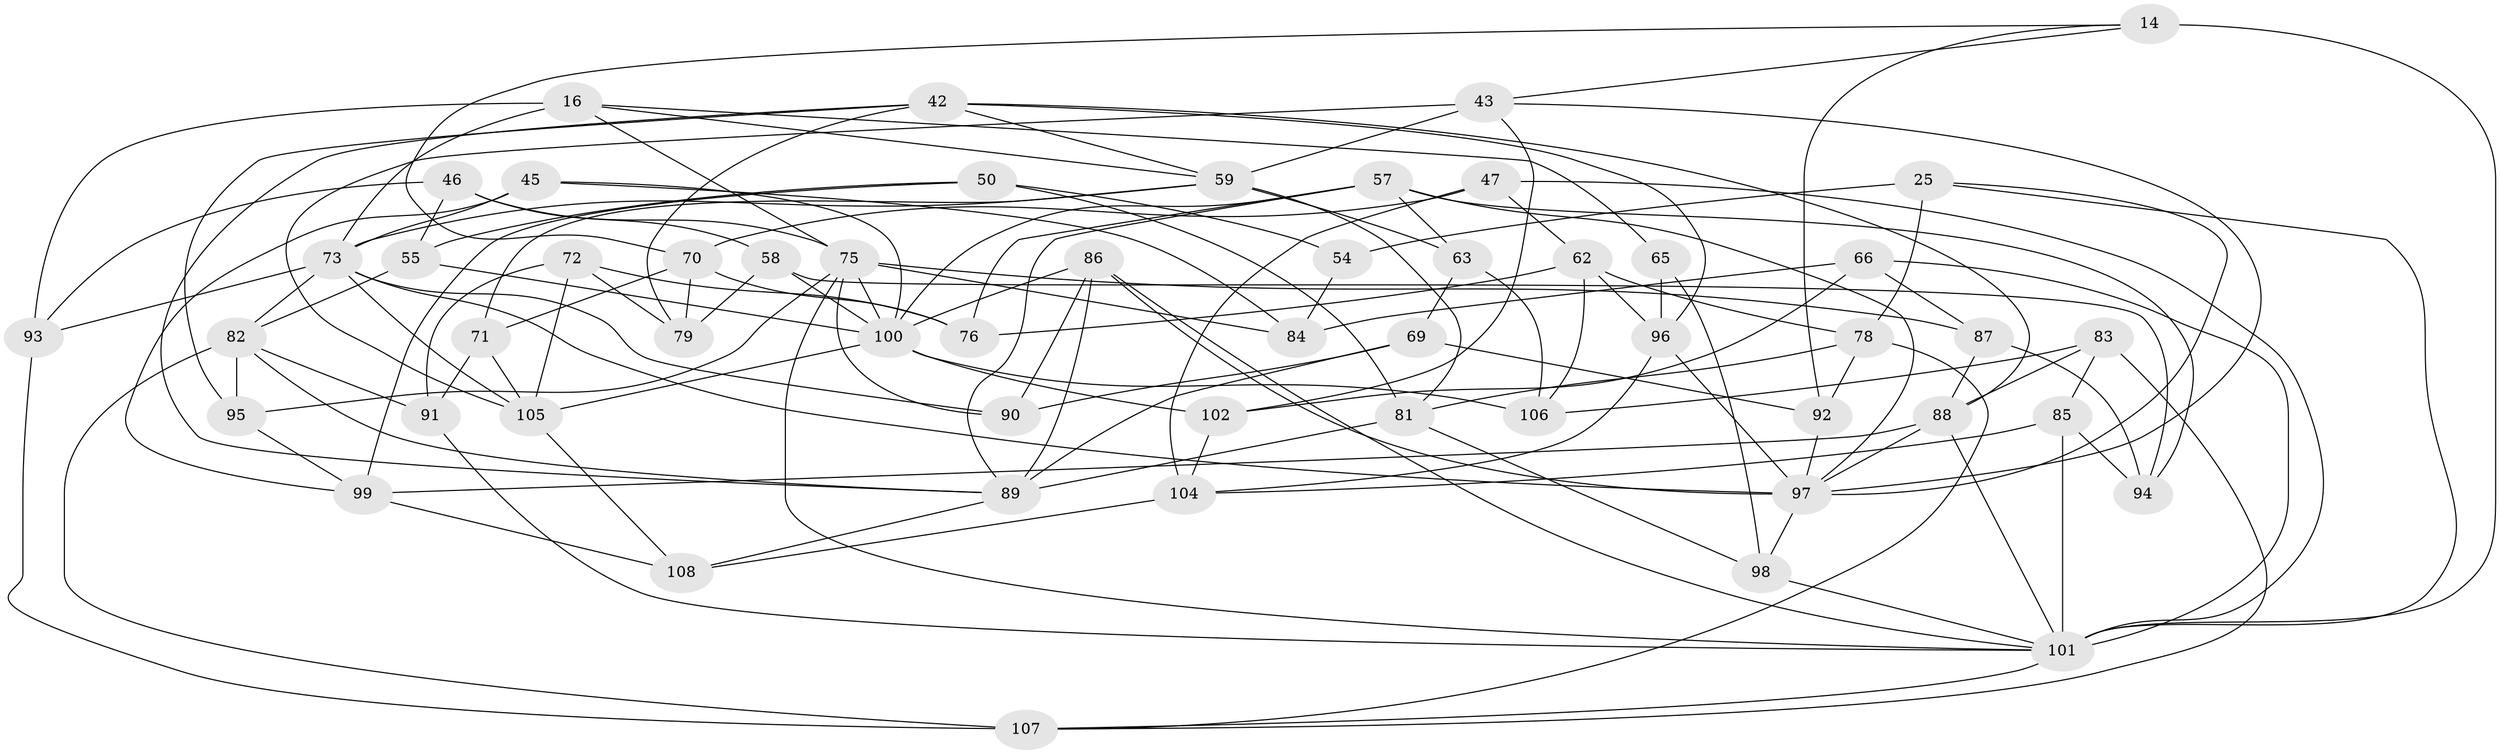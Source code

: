 // original degree distribution, {4: 1.0}
// Generated by graph-tools (version 1.1) at 2025/01/03/04/25 22:01:03]
// undirected, 54 vertices, 133 edges
graph export_dot {
graph [start="1"]
  node [color=gray90,style=filled];
  14 [super="+13"];
  16 [super="+1"];
  25 [super="+6"];
  42 [super="+41"];
  43 [super="+23"];
  45;
  46;
  47 [super="+33"];
  50;
  54;
  55;
  57 [super="+28+36"];
  58;
  59 [super="+48"];
  62 [super="+27"];
  63;
  65;
  66;
  69;
  70 [super="+39"];
  71 [super="+37"];
  72;
  73 [super="+29+60+40"];
  75 [super="+51"];
  76;
  78 [super="+19"];
  79;
  81 [super="+52"];
  82 [super="+7+12"];
  83;
  84;
  85;
  86 [super="+34+68"];
  87;
  88 [super="+17+31"];
  89 [super="+18+44"];
  90 [super="+21"];
  91;
  92;
  93 [super="+9"];
  94;
  95;
  96 [super="+53"];
  97 [super="+8+4+15"];
  98;
  99 [super="+80"];
  100 [super="+5+22+77"];
  101 [super="+35+64"];
  102;
  104 [super="+56"];
  105 [super="+11+74"];
  106 [super="+103"];
  107 [super="+61"];
  108;
  14 -- 70;
  14 -- 43;
  14 -- 92;
  14 -- 101 [weight=3];
  16 -- 93 [weight=2];
  16 -- 65;
  16 -- 75;
  16 -- 59;
  16 -- 73;
  25 -- 54 [weight=2];
  25 -- 78 [weight=2];
  25 -- 97;
  25 -- 101;
  42 -- 59;
  42 -- 96;
  42 -- 89;
  42 -- 88;
  42 -- 95;
  42 -- 79;
  43 -- 102;
  43 -- 59 [weight=2];
  43 -- 97;
  43 -- 105;
  45 -- 99;
  45 -- 84;
  45 -- 73;
  45 -- 100;
  46 -- 58;
  46 -- 55;
  46 -- 93;
  46 -- 75;
  47 -- 70;
  47 -- 62 [weight=2];
  47 -- 104 [weight=2];
  47 -- 101;
  50 -- 81;
  50 -- 55;
  50 -- 54;
  50 -- 99;
  54 -- 84;
  55 -- 100;
  55 -- 82;
  57 -- 63;
  57 -- 97 [weight=2];
  57 -- 89;
  57 -- 100 [weight=2];
  57 -- 76;
  57 -- 94;
  58 -- 79;
  58 -- 94;
  58 -- 100;
  59 -- 63;
  59 -- 81;
  59 -- 71;
  59 -- 73;
  62 -- 76;
  62 -- 96;
  62 -- 78;
  62 -- 106;
  63 -- 69;
  63 -- 106;
  65 -- 96 [weight=2];
  65 -- 98;
  66 -- 87;
  66 -- 102;
  66 -- 84;
  66 -- 101;
  69 -- 92;
  69 -- 89;
  69 -- 90;
  70 -- 79;
  70 -- 71 [weight=2];
  70 -- 76;
  71 -- 105 [weight=2];
  71 -- 91;
  72 -- 76;
  72 -- 105;
  72 -- 91;
  72 -- 79;
  73 -- 82 [weight=3];
  73 -- 97 [weight=3];
  73 -- 105;
  73 -- 90;
  73 -- 93;
  75 -- 90 [weight=2];
  75 -- 100;
  75 -- 101 [weight=2];
  75 -- 84;
  75 -- 87;
  75 -- 95;
  78 -- 92;
  78 -- 107;
  78 -- 81;
  81 -- 89 [weight=2];
  81 -- 98;
  82 -- 95;
  82 -- 107;
  82 -- 91;
  82 -- 89;
  83 -- 107;
  83 -- 106;
  83 -- 88;
  83 -- 85;
  85 -- 101;
  85 -- 94;
  85 -- 104;
  86 -- 100 [weight=2];
  86 -- 90 [weight=2];
  86 -- 89;
  86 -- 97;
  86 -- 101 [weight=2];
  87 -- 94;
  87 -- 88;
  88 -- 99 [weight=2];
  88 -- 97;
  88 -- 101 [weight=2];
  89 -- 108;
  91 -- 101;
  92 -- 97;
  93 -- 107 [weight=2];
  95 -- 99;
  96 -- 97;
  96 -- 104;
  97 -- 98;
  98 -- 101;
  99 -- 108;
  100 -- 105 [weight=2];
  100 -- 106 [weight=3];
  100 -- 102;
  101 -- 107;
  102 -- 104;
  104 -- 108;
  105 -- 108;
}
